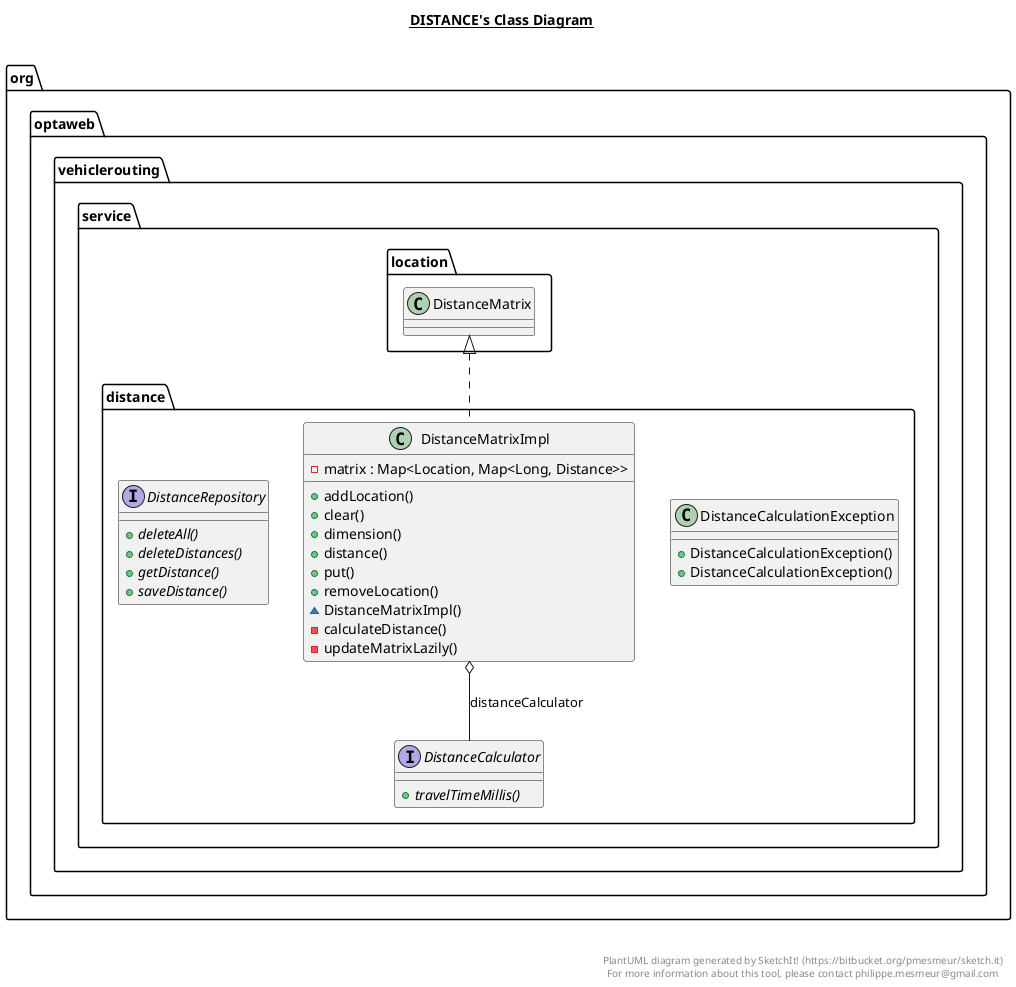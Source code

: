 @startuml

title __DISTANCE's Class Diagram__\n

  namespace org.optaweb.vehiclerouting {
    namespace service.distance {
      class org.optaweb.vehiclerouting.service.distance.DistanceCalculationException {
          + DistanceCalculationException()
          + DistanceCalculationException()
      }
    }
  }
  

  namespace org.optaweb.vehiclerouting {
    namespace service.distance {
      interface org.optaweb.vehiclerouting.service.distance.DistanceCalculator {
          {abstract} + travelTimeMillis()
      }
    }
  }
  

  namespace org.optaweb.vehiclerouting {
    namespace service.distance {
      class org.optaweb.vehiclerouting.service.distance.DistanceMatrixImpl {
          - matrix : Map<Location, Map<Long, Distance>>
          + addLocation()
          + clear()
          + dimension()
          + distance()
          + put()
          + removeLocation()
          ~ DistanceMatrixImpl()
          - calculateDistance()
          - updateMatrixLazily()
      }
    }
  }
  

  namespace org.optaweb.vehiclerouting {
    namespace service.distance {
      interface org.optaweb.vehiclerouting.service.distance.DistanceRepository {
          {abstract} + deleteAll()
          {abstract} + deleteDistances()
          {abstract} + getDistance()
          {abstract} + saveDistance()
      }
    }
  }
  

  org.optaweb.vehiclerouting.service.distance.DistanceMatrixImpl .up.|> org.optaweb.vehiclerouting.service.location.DistanceMatrix
  org.optaweb.vehiclerouting.service.distance.DistanceMatrixImpl o-- org.optaweb.vehiclerouting.service.distance.DistanceCalculator : distanceCalculator


right footer


PlantUML diagram generated by SketchIt! (https://bitbucket.org/pmesmeur/sketch.it)
For more information about this tool, please contact philippe.mesmeur@gmail.com
endfooter

@enduml
